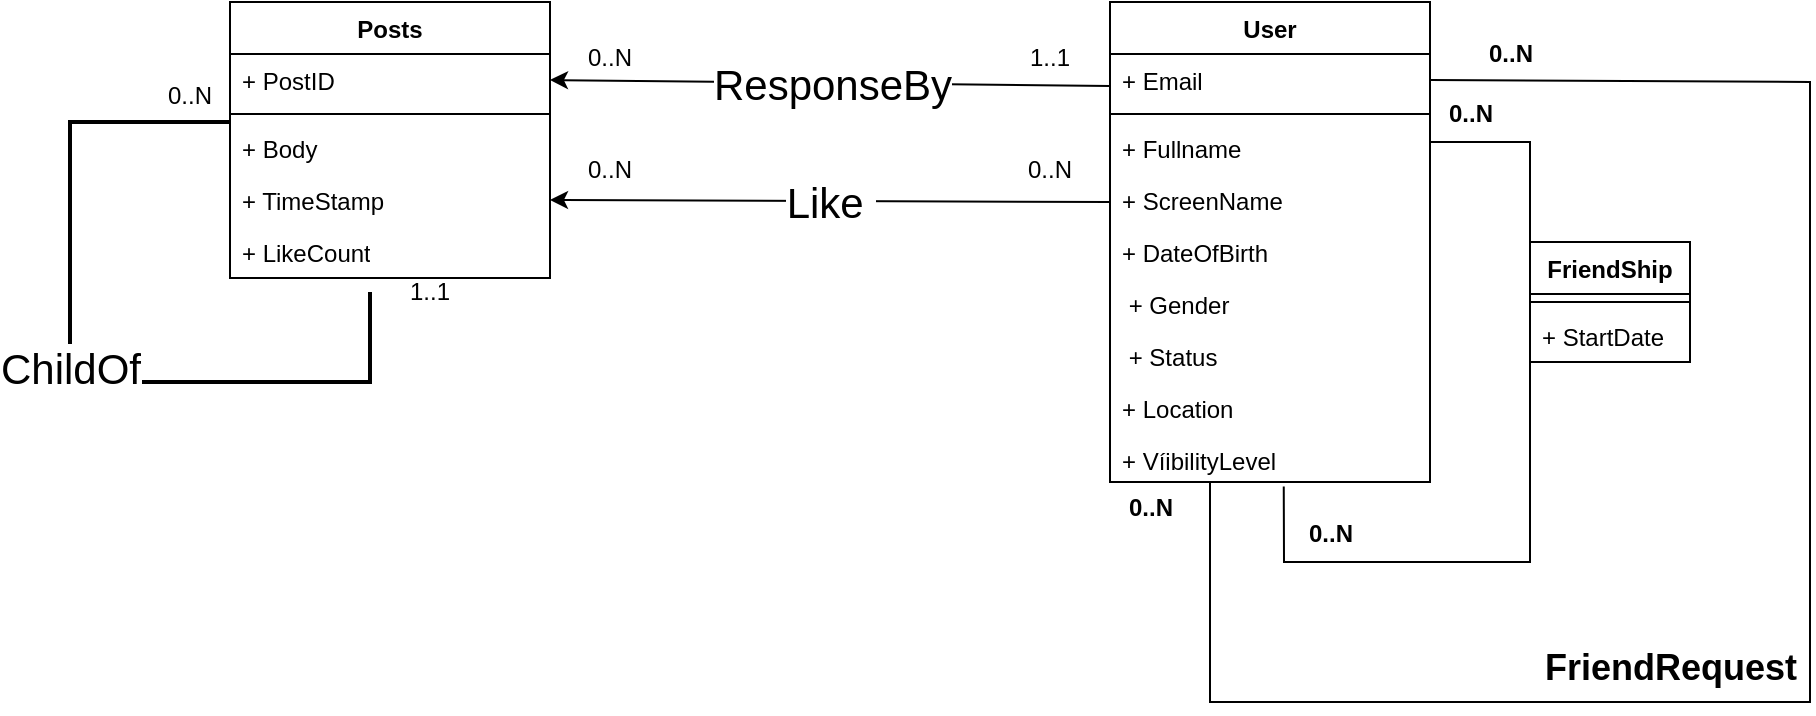 <mxfile version="22.1.16" type="github">
  <diagram id="C5RBs43oDa-KdzZeNtuy" name="Page-1">
    <mxGraphModel dx="1050" dy="2929" grid="1" gridSize="10" guides="1" tooltips="1" connect="1" arrows="1" fold="1" page="1" pageScale="1" pageWidth="827" pageHeight="1169" math="0" shadow="0">
      <root>
        <mxCell id="WIyWlLk6GJQsqaUBKTNV-0" />
        <mxCell id="WIyWlLk6GJQsqaUBKTNV-1" parent="WIyWlLk6GJQsqaUBKTNV-0" />
        <mxCell id="BBz3qvnpFqR6W8-r3lsD-0" value="User" style="swimlane;fontStyle=1;align=center;verticalAlign=top;childLayout=stackLayout;horizontal=1;startSize=26;horizontalStack=0;resizeParent=1;resizeParentMax=0;resizeLast=0;collapsible=1;marginBottom=0;whiteSpace=wrap;html=1;" vertex="1" parent="WIyWlLk6GJQsqaUBKTNV-1">
          <mxGeometry x="570" y="-1760" width="160" height="240" as="geometry" />
        </mxCell>
        <mxCell id="BBz3qvnpFqR6W8-r3lsD-1" value="+ Email&amp;nbsp;" style="text;strokeColor=none;fillColor=none;align=left;verticalAlign=top;spacingLeft=4;spacingRight=4;overflow=hidden;rotatable=0;points=[[0,0.5],[1,0.5]];portConstraint=eastwest;whiteSpace=wrap;html=1;" vertex="1" parent="BBz3qvnpFqR6W8-r3lsD-0">
          <mxGeometry y="26" width="160" height="26" as="geometry" />
        </mxCell>
        <mxCell id="BBz3qvnpFqR6W8-r3lsD-2" value="" style="line;strokeWidth=1;fillColor=none;align=left;verticalAlign=middle;spacingTop=-1;spacingLeft=3;spacingRight=3;rotatable=0;labelPosition=right;points=[];portConstraint=eastwest;strokeColor=inherit;" vertex="1" parent="BBz3qvnpFqR6W8-r3lsD-0">
          <mxGeometry y="52" width="160" height="8" as="geometry" />
        </mxCell>
        <mxCell id="BBz3qvnpFqR6W8-r3lsD-3" value="+ Fullname" style="text;strokeColor=none;fillColor=none;align=left;verticalAlign=top;spacingLeft=4;spacingRight=4;overflow=hidden;rotatable=0;points=[[0,0.5],[1,0.5]];portConstraint=eastwest;whiteSpace=wrap;html=1;" vertex="1" parent="BBz3qvnpFqR6W8-r3lsD-0">
          <mxGeometry y="60" width="160" height="26" as="geometry" />
        </mxCell>
        <mxCell id="BBz3qvnpFqR6W8-r3lsD-4" value="+ ScreenName" style="text;strokeColor=none;fillColor=none;align=left;verticalAlign=top;spacingLeft=4;spacingRight=4;overflow=hidden;rotatable=0;points=[[0,0.5],[1,0.5]];portConstraint=eastwest;whiteSpace=wrap;html=1;" vertex="1" parent="BBz3qvnpFqR6W8-r3lsD-0">
          <mxGeometry y="86" width="160" height="26" as="geometry" />
        </mxCell>
        <mxCell id="BBz3qvnpFqR6W8-r3lsD-5" value="+ DateOfBirth" style="text;strokeColor=none;fillColor=none;align=left;verticalAlign=top;spacingLeft=4;spacingRight=4;overflow=hidden;rotatable=0;points=[[0,0.5],[1,0.5]];portConstraint=eastwest;whiteSpace=wrap;html=1;" vertex="1" parent="BBz3qvnpFqR6W8-r3lsD-0">
          <mxGeometry y="112" width="160" height="26" as="geometry" />
        </mxCell>
        <mxCell id="BBz3qvnpFqR6W8-r3lsD-6" value="&amp;nbsp;+ Gender" style="text;strokeColor=none;fillColor=none;align=left;verticalAlign=top;spacingLeft=4;spacingRight=4;overflow=hidden;rotatable=0;points=[[0,0.5],[1,0.5]];portConstraint=eastwest;whiteSpace=wrap;html=1;" vertex="1" parent="BBz3qvnpFqR6W8-r3lsD-0">
          <mxGeometry y="138" width="160" height="26" as="geometry" />
        </mxCell>
        <mxCell id="BBz3qvnpFqR6W8-r3lsD-7" value="&amp;nbsp;+ Status" style="text;strokeColor=none;fillColor=none;align=left;verticalAlign=top;spacingLeft=4;spacingRight=4;overflow=hidden;rotatable=0;points=[[0,0.5],[1,0.5]];portConstraint=eastwest;whiteSpace=wrap;html=1;" vertex="1" parent="BBz3qvnpFqR6W8-r3lsD-0">
          <mxGeometry y="164" width="160" height="26" as="geometry" />
        </mxCell>
        <mxCell id="BBz3qvnpFqR6W8-r3lsD-8" value="+ Location" style="text;strokeColor=none;fillColor=none;align=left;verticalAlign=top;spacingLeft=4;spacingRight=4;overflow=hidden;rotatable=0;points=[[0,0.5],[1,0.5]];portConstraint=eastwest;whiteSpace=wrap;html=1;" vertex="1" parent="BBz3qvnpFqR6W8-r3lsD-0">
          <mxGeometry y="190" width="160" height="26" as="geometry" />
        </mxCell>
        <mxCell id="BBz3qvnpFqR6W8-r3lsD-9" value="+ VíibilityLevel" style="text;strokeColor=none;fillColor=none;align=left;verticalAlign=top;spacingLeft=4;spacingRight=4;overflow=hidden;rotatable=0;points=[[0,0.5],[1,0.5]];portConstraint=eastwest;whiteSpace=wrap;html=1;" vertex="1" parent="BBz3qvnpFqR6W8-r3lsD-0">
          <mxGeometry y="216" width="160" height="24" as="geometry" />
        </mxCell>
        <mxCell id="BBz3qvnpFqR6W8-r3lsD-14" value="" style="endArrow=none;html=1;rounded=0;entryX=0.543;entryY=1.092;entryDx=0;entryDy=0;entryPerimeter=0;endFill=0;" edge="1" parent="WIyWlLk6GJQsqaUBKTNV-1" target="BBz3qvnpFqR6W8-r3lsD-9">
          <mxGeometry relative="1" as="geometry">
            <mxPoint x="730" y="-1690" as="sourcePoint" />
            <mxPoint x="780" y="-1480" as="targetPoint" />
            <Array as="points">
              <mxPoint x="780" y="-1690" />
              <mxPoint x="780" y="-1660" />
              <mxPoint x="780" y="-1480" />
              <mxPoint x="657" y="-1480" />
            </Array>
          </mxGeometry>
        </mxCell>
        <mxCell id="BBz3qvnpFqR6W8-r3lsD-16" value="FriendShip" style="swimlane;fontStyle=1;align=center;verticalAlign=top;childLayout=stackLayout;horizontal=1;startSize=26;horizontalStack=0;resizeParent=1;resizeParentMax=0;resizeLast=0;collapsible=1;marginBottom=0;whiteSpace=wrap;html=1;" vertex="1" parent="WIyWlLk6GJQsqaUBKTNV-1">
          <mxGeometry x="780" y="-1640" width="80" height="60" as="geometry" />
        </mxCell>
        <mxCell id="BBz3qvnpFqR6W8-r3lsD-18" value="" style="line;strokeWidth=1;fillColor=none;align=left;verticalAlign=middle;spacingTop=-1;spacingLeft=3;spacingRight=3;rotatable=0;labelPosition=right;points=[];portConstraint=eastwest;strokeColor=inherit;" vertex="1" parent="BBz3qvnpFqR6W8-r3lsD-16">
          <mxGeometry y="26" width="80" height="8" as="geometry" />
        </mxCell>
        <mxCell id="BBz3qvnpFqR6W8-r3lsD-19" value="+ StartDate" style="text;strokeColor=none;fillColor=none;align=left;verticalAlign=top;spacingLeft=4;spacingRight=4;overflow=hidden;rotatable=0;points=[[0,0.5],[1,0.5]];portConstraint=eastwest;whiteSpace=wrap;html=1;" vertex="1" parent="BBz3qvnpFqR6W8-r3lsD-16">
          <mxGeometry y="34" width="80" height="26" as="geometry" />
        </mxCell>
        <mxCell id="BBz3qvnpFqR6W8-r3lsD-20" value="0..N" style="text;align=center;fontStyle=1;verticalAlign=middle;spacingLeft=3;spacingRight=3;strokeColor=none;rotatable=0;points=[[0,0.5],[1,0.5]];portConstraint=eastwest;html=1;" vertex="1" parent="WIyWlLk6GJQsqaUBKTNV-1">
          <mxGeometry x="710" y="-1717" width="80" height="26" as="geometry" />
        </mxCell>
        <mxCell id="BBz3qvnpFqR6W8-r3lsD-21" value="0..N" style="text;align=center;fontStyle=1;verticalAlign=middle;spacingLeft=3;spacingRight=3;strokeColor=none;rotatable=0;points=[[0,0.5],[1,0.5]];portConstraint=eastwest;html=1;" vertex="1" parent="WIyWlLk6GJQsqaUBKTNV-1">
          <mxGeometry x="640" y="-1507" width="80" height="26" as="geometry" />
        </mxCell>
        <mxCell id="BBz3qvnpFqR6W8-r3lsD-22" value="Posts" style="swimlane;fontStyle=1;align=center;verticalAlign=top;childLayout=stackLayout;horizontal=1;startSize=26;horizontalStack=0;resizeParent=1;resizeParentMax=0;resizeLast=0;collapsible=1;marginBottom=0;whiteSpace=wrap;html=1;" vertex="1" parent="WIyWlLk6GJQsqaUBKTNV-1">
          <mxGeometry x="130" y="-1760" width="160" height="138" as="geometry" />
        </mxCell>
        <mxCell id="BBz3qvnpFqR6W8-r3lsD-23" value="+ PostID" style="text;strokeColor=none;fillColor=none;align=left;verticalAlign=top;spacingLeft=4;spacingRight=4;overflow=hidden;rotatable=0;points=[[0,0.5],[1,0.5]];portConstraint=eastwest;whiteSpace=wrap;html=1;" vertex="1" parent="BBz3qvnpFqR6W8-r3lsD-22">
          <mxGeometry y="26" width="160" height="26" as="geometry" />
        </mxCell>
        <mxCell id="BBz3qvnpFqR6W8-r3lsD-24" value="" style="line;strokeWidth=1;fillColor=none;align=left;verticalAlign=middle;spacingTop=-1;spacingLeft=3;spacingRight=3;rotatable=0;labelPosition=right;points=[];portConstraint=eastwest;strokeColor=inherit;" vertex="1" parent="BBz3qvnpFqR6W8-r3lsD-22">
          <mxGeometry y="52" width="160" height="8" as="geometry" />
        </mxCell>
        <mxCell id="BBz3qvnpFqR6W8-r3lsD-27" value="" style="endArrow=none;html=1;rounded=0;entryX=0;entryY=0.5;entryDx=0;entryDy=0;strokeWidth=2;endFill=0;" edge="1" parent="BBz3qvnpFqR6W8-r3lsD-22" target="BBz3qvnpFqR6W8-r3lsD-31">
          <mxGeometry relative="1" as="geometry">
            <mxPoint y="60" as="sourcePoint" />
            <mxPoint x="80" y="160" as="targetPoint" />
            <Array as="points">
              <mxPoint x="-80" y="60" />
              <mxPoint x="-80" y="190" />
              <mxPoint y="190" />
              <mxPoint x="20" y="190" />
              <mxPoint x="70" y="190" />
            </Array>
          </mxGeometry>
        </mxCell>
        <mxCell id="BBz3qvnpFqR6W8-r3lsD-28" value="ChildOf" style="edgeLabel;resizable=0;html=1;align=center;verticalAlign=middle;rotation=0;fontSize=21;" connectable="0" vertex="1" parent="BBz3qvnpFqR6W8-r3lsD-27">
          <mxGeometry relative="1" as="geometry" />
        </mxCell>
        <mxCell id="BBz3qvnpFqR6W8-r3lsD-25" value="+ Body&lt;br&gt;" style="text;strokeColor=none;fillColor=none;align=left;verticalAlign=top;spacingLeft=4;spacingRight=4;overflow=hidden;rotatable=0;points=[[0,0.5],[1,0.5]];portConstraint=eastwest;whiteSpace=wrap;html=1;" vertex="1" parent="BBz3qvnpFqR6W8-r3lsD-22">
          <mxGeometry y="60" width="160" height="26" as="geometry" />
        </mxCell>
        <mxCell id="BBz3qvnpFqR6W8-r3lsD-26" value="+ TimeStamp" style="text;strokeColor=none;fillColor=none;align=left;verticalAlign=top;spacingLeft=4;spacingRight=4;overflow=hidden;rotatable=0;points=[[0,0.5],[1,0.5]];portConstraint=eastwest;whiteSpace=wrap;html=1;" vertex="1" parent="BBz3qvnpFqR6W8-r3lsD-22">
          <mxGeometry y="86" width="160" height="26" as="geometry" />
        </mxCell>
        <mxCell id="BBz3qvnpFqR6W8-r3lsD-56" value="+ LikeCount" style="text;strokeColor=none;fillColor=none;align=left;verticalAlign=top;spacingLeft=4;spacingRight=4;overflow=hidden;rotatable=0;points=[[0,0.5],[1,0.5]];portConstraint=eastwest;whiteSpace=wrap;html=1;" vertex="1" parent="BBz3qvnpFqR6W8-r3lsD-22">
          <mxGeometry y="112" width="160" height="26" as="geometry" />
        </mxCell>
        <mxCell id="BBz3qvnpFqR6W8-r3lsD-30" value="0..N" style="text;html=1;strokeColor=none;fillColor=none;align=center;verticalAlign=middle;whiteSpace=wrap;rounded=0;" vertex="1" parent="WIyWlLk6GJQsqaUBKTNV-1">
          <mxGeometry x="80" y="-1728" width="60" height="30" as="geometry" />
        </mxCell>
        <mxCell id="BBz3qvnpFqR6W8-r3lsD-31" value="1..1" style="text;html=1;strokeColor=none;fillColor=none;align=center;verticalAlign=middle;whiteSpace=wrap;rounded=0;" vertex="1" parent="WIyWlLk6GJQsqaUBKTNV-1">
          <mxGeometry x="200" y="-1630" width="60" height="30" as="geometry" />
        </mxCell>
        <mxCell id="BBz3qvnpFqR6W8-r3lsD-33" value="" style="endArrow=none;html=1;rounded=0;exitX=1;exitY=0.5;exitDx=0;exitDy=0;startArrow=classic;startFill=1;endFill=0;" edge="1" parent="WIyWlLk6GJQsqaUBKTNV-1" source="BBz3qvnpFqR6W8-r3lsD-23">
          <mxGeometry relative="1" as="geometry">
            <mxPoint x="470" y="-1718" as="sourcePoint" />
            <mxPoint x="570" y="-1718" as="targetPoint" />
          </mxGeometry>
        </mxCell>
        <mxCell id="BBz3qvnpFqR6W8-r3lsD-34" value="ResponseBy" style="edgeLabel;resizable=0;html=1;align=center;verticalAlign=middle;fontSize=21;" connectable="0" vertex="1" parent="BBz3qvnpFqR6W8-r3lsD-33">
          <mxGeometry relative="1" as="geometry">
            <mxPoint x="1" as="offset" />
          </mxGeometry>
        </mxCell>
        <mxCell id="BBz3qvnpFqR6W8-r3lsD-35" value="1..1" style="text;html=1;strokeColor=none;fillColor=none;align=center;verticalAlign=middle;whiteSpace=wrap;rounded=0;" vertex="1" parent="WIyWlLk6GJQsqaUBKTNV-1">
          <mxGeometry x="510" y="-1747" width="60" height="30" as="geometry" />
        </mxCell>
        <mxCell id="BBz3qvnpFqR6W8-r3lsD-36" value="0..N" style="text;html=1;strokeColor=none;fillColor=none;align=center;verticalAlign=middle;whiteSpace=wrap;rounded=0;" vertex="1" parent="WIyWlLk6GJQsqaUBKTNV-1">
          <mxGeometry x="290" y="-1747" width="60" height="30" as="geometry" />
        </mxCell>
        <mxCell id="BBz3qvnpFqR6W8-r3lsD-39" value="" style="endArrow=none;html=1;rounded=0;exitX=1;exitY=0.5;exitDx=0;exitDy=0;startArrow=classic;startFill=1;endFill=0;" edge="1" parent="WIyWlLk6GJQsqaUBKTNV-1" source="BBz3qvnpFqR6W8-r3lsD-26">
          <mxGeometry relative="1" as="geometry">
            <mxPoint x="470" y="-1660" as="sourcePoint" />
            <mxPoint x="570" y="-1660" as="targetPoint" />
          </mxGeometry>
        </mxCell>
        <mxCell id="BBz3qvnpFqR6W8-r3lsD-40" value="Like&amp;nbsp;" style="edgeLabel;resizable=0;html=1;align=center;verticalAlign=middle;fontSize=21;" connectable="0" vertex="1" parent="BBz3qvnpFqR6W8-r3lsD-39">
          <mxGeometry relative="1" as="geometry" />
        </mxCell>
        <mxCell id="BBz3qvnpFqR6W8-r3lsD-41" value="0..N" style="text;html=1;strokeColor=none;fillColor=none;align=center;verticalAlign=middle;whiteSpace=wrap;rounded=0;" vertex="1" parent="WIyWlLk6GJQsqaUBKTNV-1">
          <mxGeometry x="290" y="-1691" width="60" height="30" as="geometry" />
        </mxCell>
        <mxCell id="BBz3qvnpFqR6W8-r3lsD-42" value="0..N" style="text;html=1;strokeColor=none;fillColor=none;align=center;verticalAlign=middle;whiteSpace=wrap;rounded=0;" vertex="1" parent="WIyWlLk6GJQsqaUBKTNV-1">
          <mxGeometry x="510" y="-1691" width="60" height="30" as="geometry" />
        </mxCell>
        <mxCell id="BBz3qvnpFqR6W8-r3lsD-49" value="" style="text;strokeColor=none;fillColor=none;align=left;verticalAlign=middle;spacingTop=-1;spacingLeft=4;spacingRight=4;rotatable=0;labelPosition=right;points=[];portConstraint=eastwest;" vertex="1" parent="WIyWlLk6GJQsqaUBKTNV-1">
          <mxGeometry x="500" y="-1760" width="20" height="14" as="geometry" />
        </mxCell>
        <mxCell id="BBz3qvnpFqR6W8-r3lsD-57" value="" style="endArrow=none;endFill=0;endSize=12;html=1;rounded=0;entryX=1;entryY=0.5;entryDx=0;entryDy=0;" edge="1" parent="WIyWlLk6GJQsqaUBKTNV-1" target="BBz3qvnpFqR6W8-r3lsD-1">
          <mxGeometry width="160" relative="1" as="geometry">
            <mxPoint x="620" y="-1520" as="sourcePoint" />
            <mxPoint x="900" y="-1728" as="targetPoint" />
            <Array as="points">
              <mxPoint x="620" y="-1410" />
              <mxPoint x="920" y="-1410" />
              <mxPoint x="920" y="-1480" />
              <mxPoint x="920" y="-1570" />
              <mxPoint x="920" y="-1650" />
              <mxPoint x="920" y="-1720" />
            </Array>
          </mxGeometry>
        </mxCell>
        <mxCell id="BBz3qvnpFqR6W8-r3lsD-58" value="FriendRequest" style="text;align=center;fontStyle=1;verticalAlign=middle;spacingLeft=3;spacingRight=3;strokeColor=none;rotatable=0;points=[[0,0.5],[1,0.5]];portConstraint=eastwest;html=1;fontSize=18;" vertex="1" parent="WIyWlLk6GJQsqaUBKTNV-1">
          <mxGeometry x="800" y="-1450" width="100" height="46" as="geometry" />
        </mxCell>
        <mxCell id="BBz3qvnpFqR6W8-r3lsD-59" value="0..N" style="text;align=center;fontStyle=1;verticalAlign=middle;spacingLeft=3;spacingRight=3;strokeColor=none;rotatable=0;points=[[0,0.5],[1,0.5]];portConstraint=eastwest;html=1;" vertex="1" parent="WIyWlLk6GJQsqaUBKTNV-1">
          <mxGeometry x="550" y="-1520" width="80" height="26" as="geometry" />
        </mxCell>
        <mxCell id="BBz3qvnpFqR6W8-r3lsD-60" value="0..N" style="text;align=center;fontStyle=1;verticalAlign=middle;spacingLeft=3;spacingRight=3;strokeColor=none;rotatable=0;points=[[0,0.5],[1,0.5]];portConstraint=eastwest;html=1;" vertex="1" parent="WIyWlLk6GJQsqaUBKTNV-1">
          <mxGeometry x="730" y="-1747" width="80" height="26" as="geometry" />
        </mxCell>
      </root>
    </mxGraphModel>
  </diagram>
</mxfile>
